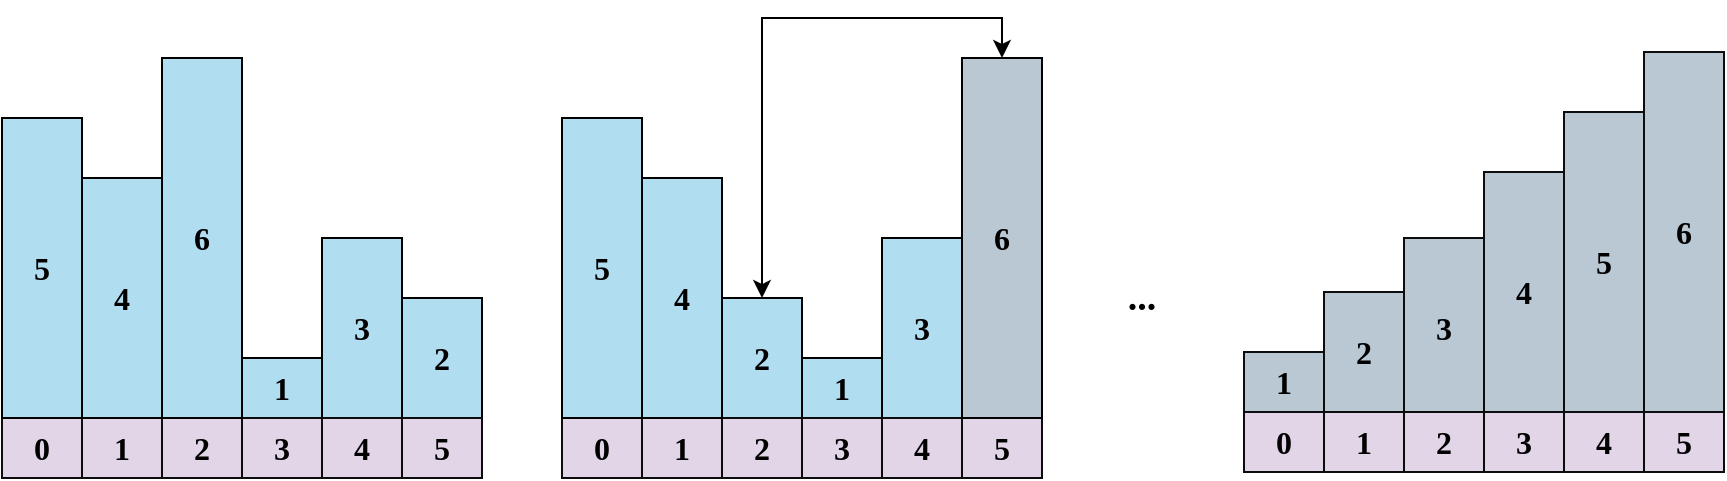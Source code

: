 <mxfile version="21.2.8" type="device">
  <diagram name="Page-1" id="ac0-5Axkzdwwxx8cRdzC">
    <mxGraphModel dx="1538" dy="463" grid="1" gridSize="10" guides="1" tooltips="1" connect="1" arrows="1" fold="1" page="1" pageScale="1" pageWidth="827" pageHeight="1169" math="0" shadow="0">
      <root>
        <mxCell id="0" />
        <mxCell id="1" parent="0" />
        <mxCell id="ugWdAH9gTy0CYIlYv7zM-1" value="&lt;font face=&quot;Verdana&quot; style=&quot;font-size: 16px;&quot;&gt;&lt;b&gt;0&lt;/b&gt;&lt;/font&gt;" style="rounded=0;whiteSpace=wrap;html=1;fillColor=#e1d5e7;strokeColor=#0d0c0d;" parent="1" vertex="1">
          <mxGeometry x="-720" y="240" width="40" height="30" as="geometry" />
        </mxCell>
        <mxCell id="ugWdAH9gTy0CYIlYv7zM-2" value="&lt;font face=&quot;Verdana&quot; style=&quot;font-size: 16px;&quot;&gt;&lt;b&gt;3&lt;/b&gt;&lt;/font&gt;" style="rounded=0;whiteSpace=wrap;html=1;fillColor=#b1ddf0;strokeColor=#000000;" parent="1" vertex="1">
          <mxGeometry x="-560" y="150" width="40" height="90" as="geometry" />
        </mxCell>
        <mxCell id="ugWdAH9gTy0CYIlYv7zM-3" value="&lt;font face=&quot;Verdana&quot; style=&quot;font-size: 16px;&quot;&gt;&lt;b&gt;2&lt;/b&gt;&lt;/font&gt;" style="rounded=0;whiteSpace=wrap;html=1;fillColor=#b1ddf0;strokeColor=#000000;" parent="1" vertex="1">
          <mxGeometry x="-520" y="180" width="40" height="60" as="geometry" />
        </mxCell>
        <mxCell id="ugWdAH9gTy0CYIlYv7zM-4" value="&lt;font face=&quot;Verdana&quot; style=&quot;font-size: 16px;&quot;&gt;&lt;b&gt;1&lt;/b&gt;&lt;/font&gt;" style="rounded=0;whiteSpace=wrap;html=1;fillColor=#b1ddf0;strokeColor=#000000;" parent="1" vertex="1">
          <mxGeometry x="-600" y="210" width="40" height="30" as="geometry" />
        </mxCell>
        <mxCell id="ugWdAH9gTy0CYIlYv7zM-5" value="&lt;font face=&quot;Verdana&quot; style=&quot;font-size: 16px;&quot;&gt;&lt;b&gt;1&lt;/b&gt;&lt;/font&gt;" style="rounded=0;whiteSpace=wrap;html=1;fillColor=#e1d5e7;strokeColor=#0d0c0d;" parent="1" vertex="1">
          <mxGeometry x="-680" y="240" width="40" height="30" as="geometry" />
        </mxCell>
        <mxCell id="ugWdAH9gTy0CYIlYv7zM-6" value="&lt;font face=&quot;Verdana&quot; style=&quot;font-size: 16px;&quot;&gt;&lt;b&gt;2&lt;/b&gt;&lt;/font&gt;" style="rounded=0;whiteSpace=wrap;html=1;fillColor=#e1d5e7;strokeColor=#0d0c0d;" parent="1" vertex="1">
          <mxGeometry x="-640" y="240" width="40" height="30" as="geometry" />
        </mxCell>
        <mxCell id="DwyBziVhjBW1dfS6EaBD-1" value="&lt;font face=&quot;Verdana&quot; style=&quot;font-size: 16px;&quot;&gt;&lt;b&gt;3&lt;/b&gt;&lt;/font&gt;" style="rounded=0;whiteSpace=wrap;html=1;fillColor=#e1d5e7;strokeColor=#0d0c0d;" vertex="1" parent="1">
          <mxGeometry x="-600" y="240" width="40" height="30" as="geometry" />
        </mxCell>
        <mxCell id="DwyBziVhjBW1dfS6EaBD-2" value="&lt;font face=&quot;Verdana&quot; style=&quot;font-size: 16px;&quot;&gt;&lt;b&gt;4&lt;/b&gt;&lt;/font&gt;" style="rounded=0;whiteSpace=wrap;html=1;fillColor=#e1d5e7;strokeColor=#0d0c0d;" vertex="1" parent="1">
          <mxGeometry x="-560" y="240" width="40" height="30" as="geometry" />
        </mxCell>
        <mxCell id="DwyBziVhjBW1dfS6EaBD-3" value="&lt;font face=&quot;Verdana&quot; style=&quot;font-size: 16px;&quot;&gt;&lt;b&gt;5&lt;/b&gt;&lt;/font&gt;" style="rounded=0;whiteSpace=wrap;html=1;fillColor=#e1d5e7;strokeColor=#0d0c0d;" vertex="1" parent="1">
          <mxGeometry x="-520" y="240" width="40" height="30" as="geometry" />
        </mxCell>
        <mxCell id="DwyBziVhjBW1dfS6EaBD-5" value="&lt;font face=&quot;Verdana&quot; style=&quot;font-size: 16px;&quot;&gt;&lt;b&gt;4&lt;/b&gt;&lt;/font&gt;" style="rounded=0;whiteSpace=wrap;html=1;fillColor=#b1ddf0;strokeColor=#000000;" vertex="1" parent="1">
          <mxGeometry x="-680" y="120" width="40" height="120" as="geometry" />
        </mxCell>
        <mxCell id="DwyBziVhjBW1dfS6EaBD-6" value="&lt;font face=&quot;Verdana&quot;&gt;&lt;span style=&quot;font-size: 16px;&quot;&gt;&lt;b&gt;5&lt;/b&gt;&lt;/span&gt;&lt;/font&gt;" style="rounded=0;whiteSpace=wrap;html=1;fillColor=#b1ddf0;strokeColor=#000000;" vertex="1" parent="1">
          <mxGeometry x="-720" y="90" width="40" height="150" as="geometry" />
        </mxCell>
        <mxCell id="DwyBziVhjBW1dfS6EaBD-7" value="&lt;font face=&quot;Verdana&quot;&gt;&lt;span style=&quot;font-size: 16px;&quot;&gt;&lt;b&gt;6&lt;/b&gt;&lt;/span&gt;&lt;/font&gt;" style="rounded=0;whiteSpace=wrap;html=1;fillColor=#b1ddf0;strokeColor=#000000;" vertex="1" parent="1">
          <mxGeometry x="-640" y="60" width="40" height="180" as="geometry" />
        </mxCell>
        <mxCell id="DwyBziVhjBW1dfS6EaBD-8" value="&lt;font face=&quot;Verdana&quot; style=&quot;font-size: 16px;&quot;&gt;&lt;b&gt;0&lt;/b&gt;&lt;/font&gt;" style="rounded=0;whiteSpace=wrap;html=1;fillColor=#e1d5e7;strokeColor=#0d0c0d;" vertex="1" parent="1">
          <mxGeometry x="-440" y="240" width="40" height="30" as="geometry" />
        </mxCell>
        <mxCell id="DwyBziVhjBW1dfS6EaBD-9" value="&lt;font face=&quot;Verdana&quot; style=&quot;font-size: 16px;&quot;&gt;&lt;b&gt;3&lt;/b&gt;&lt;/font&gt;" style="rounded=0;whiteSpace=wrap;html=1;fillColor=#b1ddf0;strokeColor=#000000;" vertex="1" parent="1">
          <mxGeometry x="-280" y="150" width="40" height="90" as="geometry" />
        </mxCell>
        <mxCell id="DwyBziVhjBW1dfS6EaBD-20" style="edgeStyle=orthogonalEdgeStyle;rounded=0;orthogonalLoop=1;jettySize=auto;html=1;exitX=0.5;exitY=0;exitDx=0;exitDy=0;entryX=0.5;entryY=0;entryDx=0;entryDy=0;startArrow=classic;startFill=1;" edge="1" parent="1" source="DwyBziVhjBW1dfS6EaBD-10" target="DwyBziVhjBW1dfS6EaBD-19">
          <mxGeometry relative="1" as="geometry" />
        </mxCell>
        <mxCell id="DwyBziVhjBW1dfS6EaBD-10" value="&lt;font face=&quot;Verdana&quot; style=&quot;font-size: 16px;&quot;&gt;&lt;b&gt;2&lt;/b&gt;&lt;/font&gt;" style="rounded=0;whiteSpace=wrap;html=1;fillColor=#b1ddf0;strokeColor=#000000;" vertex="1" parent="1">
          <mxGeometry x="-360" y="180" width="40" height="60" as="geometry" />
        </mxCell>
        <mxCell id="DwyBziVhjBW1dfS6EaBD-11" value="&lt;font face=&quot;Verdana&quot; style=&quot;font-size: 16px;&quot;&gt;&lt;b&gt;1&lt;/b&gt;&lt;/font&gt;" style="rounded=0;whiteSpace=wrap;html=1;fillColor=#b1ddf0;strokeColor=#000000;" vertex="1" parent="1">
          <mxGeometry x="-320" y="210" width="40" height="30" as="geometry" />
        </mxCell>
        <mxCell id="DwyBziVhjBW1dfS6EaBD-12" value="&lt;font face=&quot;Verdana&quot; style=&quot;font-size: 16px;&quot;&gt;&lt;b&gt;1&lt;/b&gt;&lt;/font&gt;" style="rounded=0;whiteSpace=wrap;html=1;fillColor=#e1d5e7;strokeColor=#0d0c0d;" vertex="1" parent="1">
          <mxGeometry x="-400" y="240" width="40" height="30" as="geometry" />
        </mxCell>
        <mxCell id="DwyBziVhjBW1dfS6EaBD-13" value="&lt;font face=&quot;Verdana&quot; style=&quot;font-size: 16px;&quot;&gt;&lt;b&gt;2&lt;/b&gt;&lt;/font&gt;" style="rounded=0;whiteSpace=wrap;html=1;fillColor=#e1d5e7;strokeColor=#0d0c0d;" vertex="1" parent="1">
          <mxGeometry x="-360" y="240" width="40" height="30" as="geometry" />
        </mxCell>
        <mxCell id="DwyBziVhjBW1dfS6EaBD-14" value="&lt;font face=&quot;Verdana&quot; style=&quot;font-size: 16px;&quot;&gt;&lt;b&gt;3&lt;/b&gt;&lt;/font&gt;" style="rounded=0;whiteSpace=wrap;html=1;fillColor=#e1d5e7;strokeColor=#0d0c0d;" vertex="1" parent="1">
          <mxGeometry x="-320" y="240" width="40" height="30" as="geometry" />
        </mxCell>
        <mxCell id="DwyBziVhjBW1dfS6EaBD-15" value="&lt;font face=&quot;Verdana&quot; style=&quot;font-size: 16px;&quot;&gt;&lt;b&gt;4&lt;/b&gt;&lt;/font&gt;" style="rounded=0;whiteSpace=wrap;html=1;fillColor=#e1d5e7;strokeColor=#0d0c0d;" vertex="1" parent="1">
          <mxGeometry x="-280" y="240" width="40" height="30" as="geometry" />
        </mxCell>
        <mxCell id="DwyBziVhjBW1dfS6EaBD-16" value="&lt;font face=&quot;Verdana&quot; style=&quot;font-size: 16px;&quot;&gt;&lt;b&gt;5&lt;/b&gt;&lt;/font&gt;" style="rounded=0;whiteSpace=wrap;html=1;fillColor=#e1d5e7;strokeColor=#0d0c0d;" vertex="1" parent="1">
          <mxGeometry x="-240" y="240" width="40" height="30" as="geometry" />
        </mxCell>
        <mxCell id="DwyBziVhjBW1dfS6EaBD-17" value="&lt;font face=&quot;Verdana&quot; style=&quot;font-size: 16px;&quot;&gt;&lt;b&gt;4&lt;/b&gt;&lt;/font&gt;" style="rounded=0;whiteSpace=wrap;html=1;fillColor=#b1ddf0;strokeColor=#000000;" vertex="1" parent="1">
          <mxGeometry x="-400" y="120" width="40" height="120" as="geometry" />
        </mxCell>
        <mxCell id="DwyBziVhjBW1dfS6EaBD-18" value="&lt;font face=&quot;Verdana&quot;&gt;&lt;span style=&quot;font-size: 16px;&quot;&gt;&lt;b&gt;5&lt;/b&gt;&lt;/span&gt;&lt;/font&gt;" style="rounded=0;whiteSpace=wrap;html=1;fillColor=#b1ddf0;strokeColor=#000000;" vertex="1" parent="1">
          <mxGeometry x="-440" y="90" width="40" height="150" as="geometry" />
        </mxCell>
        <mxCell id="DwyBziVhjBW1dfS6EaBD-19" value="&lt;font face=&quot;Verdana&quot;&gt;&lt;span style=&quot;font-size: 16px;&quot;&gt;&lt;b&gt;6&lt;/b&gt;&lt;/span&gt;&lt;/font&gt;" style="rounded=0;whiteSpace=wrap;html=1;fillColor=#bac8d3;strokeColor=#000000;" vertex="1" parent="1">
          <mxGeometry x="-240" y="60" width="40" height="180" as="geometry" />
        </mxCell>
        <mxCell id="DwyBziVhjBW1dfS6EaBD-21" value="&lt;b&gt;&lt;font face=&quot;Verdana&quot; style=&quot;font-size: 19px;&quot;&gt;...&lt;/font&gt;&lt;/b&gt;" style="text;html=1;strokeColor=none;fillColor=none;align=center;verticalAlign=middle;whiteSpace=wrap;rounded=0;" vertex="1" parent="1">
          <mxGeometry x="-180" y="165" width="60" height="30" as="geometry" />
        </mxCell>
        <mxCell id="DwyBziVhjBW1dfS6EaBD-22" value="&lt;font face=&quot;Verdana&quot; style=&quot;font-size: 16px;&quot;&gt;&lt;b&gt;0&lt;/b&gt;&lt;/font&gt;" style="rounded=0;whiteSpace=wrap;html=1;fillColor=#e1d5e7;strokeColor=#0d0c0d;" vertex="1" parent="1">
          <mxGeometry x="-99" y="237" width="40" height="30" as="geometry" />
        </mxCell>
        <mxCell id="DwyBziVhjBW1dfS6EaBD-23" value="&lt;font face=&quot;Verdana&quot; style=&quot;font-size: 16px;&quot;&gt;&lt;b&gt;3&lt;/b&gt;&lt;/font&gt;" style="rounded=0;whiteSpace=wrap;html=1;fillColor=#bac8d3;strokeColor=#0c0d0e;" vertex="1" parent="1">
          <mxGeometry x="-19" y="150" width="40" height="90" as="geometry" />
        </mxCell>
        <mxCell id="DwyBziVhjBW1dfS6EaBD-24" value="&lt;font face=&quot;Verdana&quot; style=&quot;font-size: 16px;&quot;&gt;&lt;b&gt;2&lt;/b&gt;&lt;/font&gt;" style="rounded=0;whiteSpace=wrap;html=1;fillColor=#bac8d3;strokeColor=#0c0d0e;" vertex="1" parent="1">
          <mxGeometry x="-59" y="177" width="40" height="60" as="geometry" />
        </mxCell>
        <mxCell id="DwyBziVhjBW1dfS6EaBD-25" value="&lt;font face=&quot;Verdana&quot; style=&quot;font-size: 16px;&quot;&gt;&lt;b&gt;1&lt;/b&gt;&lt;/font&gt;" style="rounded=0;whiteSpace=wrap;html=1;fillColor=#bac8d3;strokeColor=#0c0d0e;" vertex="1" parent="1">
          <mxGeometry x="-99" y="207" width="40" height="30" as="geometry" />
        </mxCell>
        <mxCell id="DwyBziVhjBW1dfS6EaBD-26" value="&lt;font face=&quot;Verdana&quot; style=&quot;font-size: 16px;&quot;&gt;&lt;b&gt;1&lt;/b&gt;&lt;/font&gt;" style="rounded=0;whiteSpace=wrap;html=1;fillColor=#e1d5e7;strokeColor=#0d0c0d;" vertex="1" parent="1">
          <mxGeometry x="-59" y="237" width="40" height="30" as="geometry" />
        </mxCell>
        <mxCell id="DwyBziVhjBW1dfS6EaBD-27" value="&lt;font face=&quot;Verdana&quot; style=&quot;font-size: 16px;&quot;&gt;&lt;b&gt;2&lt;/b&gt;&lt;/font&gt;" style="rounded=0;whiteSpace=wrap;html=1;fillColor=#e1d5e7;strokeColor=#0d0c0d;" vertex="1" parent="1">
          <mxGeometry x="-19" y="237" width="40" height="30" as="geometry" />
        </mxCell>
        <mxCell id="DwyBziVhjBW1dfS6EaBD-28" value="&lt;font face=&quot;Verdana&quot; style=&quot;font-size: 16px;&quot;&gt;&lt;b&gt;3&lt;/b&gt;&lt;/font&gt;" style="rounded=0;whiteSpace=wrap;html=1;fillColor=#e1d5e7;strokeColor=#0d0c0d;" vertex="1" parent="1">
          <mxGeometry x="21" y="237" width="40" height="30" as="geometry" />
        </mxCell>
        <mxCell id="DwyBziVhjBW1dfS6EaBD-29" value="&lt;font face=&quot;Verdana&quot; style=&quot;font-size: 16px;&quot;&gt;&lt;b&gt;4&lt;/b&gt;&lt;/font&gt;" style="rounded=0;whiteSpace=wrap;html=1;fillColor=#e1d5e7;strokeColor=#0d0c0d;" vertex="1" parent="1">
          <mxGeometry x="61" y="237" width="40" height="30" as="geometry" />
        </mxCell>
        <mxCell id="DwyBziVhjBW1dfS6EaBD-30" value="&lt;font face=&quot;Verdana&quot; style=&quot;font-size: 16px;&quot;&gt;&lt;b&gt;5&lt;/b&gt;&lt;/font&gt;" style="rounded=0;whiteSpace=wrap;html=1;fillColor=#e1d5e7;strokeColor=#0d0c0d;" vertex="1" parent="1">
          <mxGeometry x="101" y="237" width="40" height="30" as="geometry" />
        </mxCell>
        <mxCell id="DwyBziVhjBW1dfS6EaBD-31" value="&lt;font face=&quot;Verdana&quot; style=&quot;font-size: 16px;&quot;&gt;&lt;b&gt;4&lt;/b&gt;&lt;/font&gt;" style="rounded=0;whiteSpace=wrap;html=1;fillColor=#bac8d3;strokeColor=#0c0d0e;" vertex="1" parent="1">
          <mxGeometry x="21" y="117" width="40" height="120" as="geometry" />
        </mxCell>
        <mxCell id="DwyBziVhjBW1dfS6EaBD-32" value="&lt;font face=&quot;Verdana&quot;&gt;&lt;span style=&quot;font-size: 16px;&quot;&gt;&lt;b&gt;5&lt;/b&gt;&lt;/span&gt;&lt;/font&gt;" style="rounded=0;whiteSpace=wrap;html=1;fillColor=#bac8d3;strokeColor=#0c0d0e;" vertex="1" parent="1">
          <mxGeometry x="61" y="87" width="40" height="150" as="geometry" />
        </mxCell>
        <mxCell id="DwyBziVhjBW1dfS6EaBD-33" value="&lt;font face=&quot;Verdana&quot;&gt;&lt;span style=&quot;font-size: 16px;&quot;&gt;&lt;b&gt;6&lt;/b&gt;&lt;/span&gt;&lt;/font&gt;" style="rounded=0;whiteSpace=wrap;html=1;fillColor=#bac8d3;strokeColor=#0c0d0e;" vertex="1" parent="1">
          <mxGeometry x="101" y="57" width="40" height="180" as="geometry" />
        </mxCell>
      </root>
    </mxGraphModel>
  </diagram>
</mxfile>
